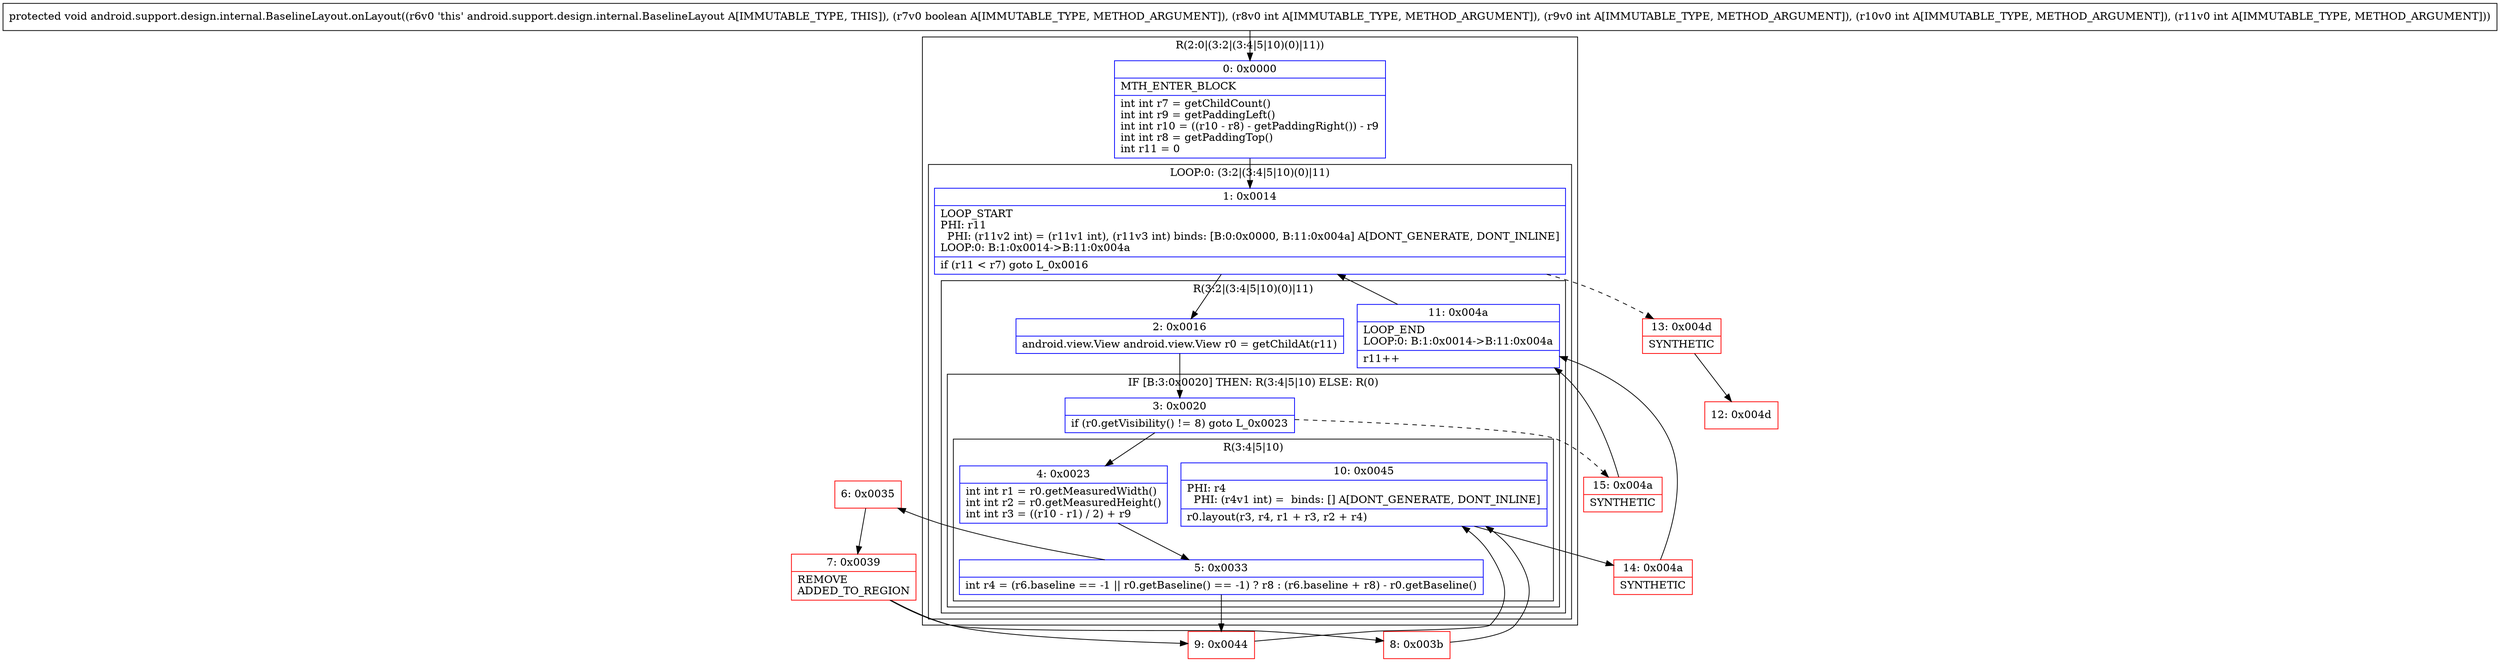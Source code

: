digraph "CFG forandroid.support.design.internal.BaselineLayout.onLayout(ZIIII)V" {
subgraph cluster_Region_1239191436 {
label = "R(2:0|(3:2|(3:4|5|10)(0)|11))";
node [shape=record,color=blue];
Node_0 [shape=record,label="{0\:\ 0x0000|MTH_ENTER_BLOCK\l|int int r7 = getChildCount()\lint int r9 = getPaddingLeft()\lint int r10 = ((r10 \- r8) \- getPaddingRight()) \- r9\lint int r8 = getPaddingTop()\lint r11 = 0\l}"];
subgraph cluster_LoopRegion_1761630445 {
label = "LOOP:0: (3:2|(3:4|5|10)(0)|11)";
node [shape=record,color=blue];
Node_1 [shape=record,label="{1\:\ 0x0014|LOOP_START\lPHI: r11 \l  PHI: (r11v2 int) = (r11v1 int), (r11v3 int) binds: [B:0:0x0000, B:11:0x004a] A[DONT_GENERATE, DONT_INLINE]\lLOOP:0: B:1:0x0014\-\>B:11:0x004a\l|if (r11 \< r7) goto L_0x0016\l}"];
subgraph cluster_Region_3783132 {
label = "R(3:2|(3:4|5|10)(0)|11)";
node [shape=record,color=blue];
Node_2 [shape=record,label="{2\:\ 0x0016|android.view.View android.view.View r0 = getChildAt(r11)\l}"];
subgraph cluster_IfRegion_766834360 {
label = "IF [B:3:0x0020] THEN: R(3:4|5|10) ELSE: R(0)";
node [shape=record,color=blue];
Node_3 [shape=record,label="{3\:\ 0x0020|if (r0.getVisibility() != 8) goto L_0x0023\l}"];
subgraph cluster_Region_172125311 {
label = "R(3:4|5|10)";
node [shape=record,color=blue];
Node_4 [shape=record,label="{4\:\ 0x0023|int int r1 = r0.getMeasuredWidth()\lint int r2 = r0.getMeasuredHeight()\lint int r3 = ((r10 \- r1) \/ 2) + r9\l}"];
Node_5 [shape=record,label="{5\:\ 0x0033|int r4 = (r6.baseline == \-1 \|\| r0.getBaseline() == \-1) ? r8 : (r6.baseline + r8) \- r0.getBaseline()\l}"];
Node_10 [shape=record,label="{10\:\ 0x0045|PHI: r4 \l  PHI: (r4v1 int) =  binds: [] A[DONT_GENERATE, DONT_INLINE]\l|r0.layout(r3, r4, r1 + r3, r2 + r4)\l}"];
}
subgraph cluster_Region_861075035 {
label = "R(0)";
node [shape=record,color=blue];
}
}
Node_11 [shape=record,label="{11\:\ 0x004a|LOOP_END\lLOOP:0: B:1:0x0014\-\>B:11:0x004a\l|r11++\l}"];
}
}
}
Node_6 [shape=record,color=red,label="{6\:\ 0x0035}"];
Node_7 [shape=record,color=red,label="{7\:\ 0x0039|REMOVE\lADDED_TO_REGION\l}"];
Node_8 [shape=record,color=red,label="{8\:\ 0x003b}"];
Node_9 [shape=record,color=red,label="{9\:\ 0x0044}"];
Node_12 [shape=record,color=red,label="{12\:\ 0x004d}"];
Node_13 [shape=record,color=red,label="{13\:\ 0x004d|SYNTHETIC\l}"];
Node_14 [shape=record,color=red,label="{14\:\ 0x004a|SYNTHETIC\l}"];
Node_15 [shape=record,color=red,label="{15\:\ 0x004a|SYNTHETIC\l}"];
MethodNode[shape=record,label="{protected void android.support.design.internal.BaselineLayout.onLayout((r6v0 'this' android.support.design.internal.BaselineLayout A[IMMUTABLE_TYPE, THIS]), (r7v0 boolean A[IMMUTABLE_TYPE, METHOD_ARGUMENT]), (r8v0 int A[IMMUTABLE_TYPE, METHOD_ARGUMENT]), (r9v0 int A[IMMUTABLE_TYPE, METHOD_ARGUMENT]), (r10v0 int A[IMMUTABLE_TYPE, METHOD_ARGUMENT]), (r11v0 int A[IMMUTABLE_TYPE, METHOD_ARGUMENT])) }"];
MethodNode -> Node_0;
Node_0 -> Node_1;
Node_1 -> Node_2;
Node_1 -> Node_13[style=dashed];
Node_2 -> Node_3;
Node_3 -> Node_4;
Node_3 -> Node_15[style=dashed];
Node_4 -> Node_5;
Node_5 -> Node_6;
Node_5 -> Node_9;
Node_10 -> Node_14;
Node_11 -> Node_1;
Node_6 -> Node_7;
Node_7 -> Node_8;
Node_7 -> Node_9;
Node_8 -> Node_10;
Node_9 -> Node_10;
Node_13 -> Node_12;
Node_14 -> Node_11;
Node_15 -> Node_11;
}

